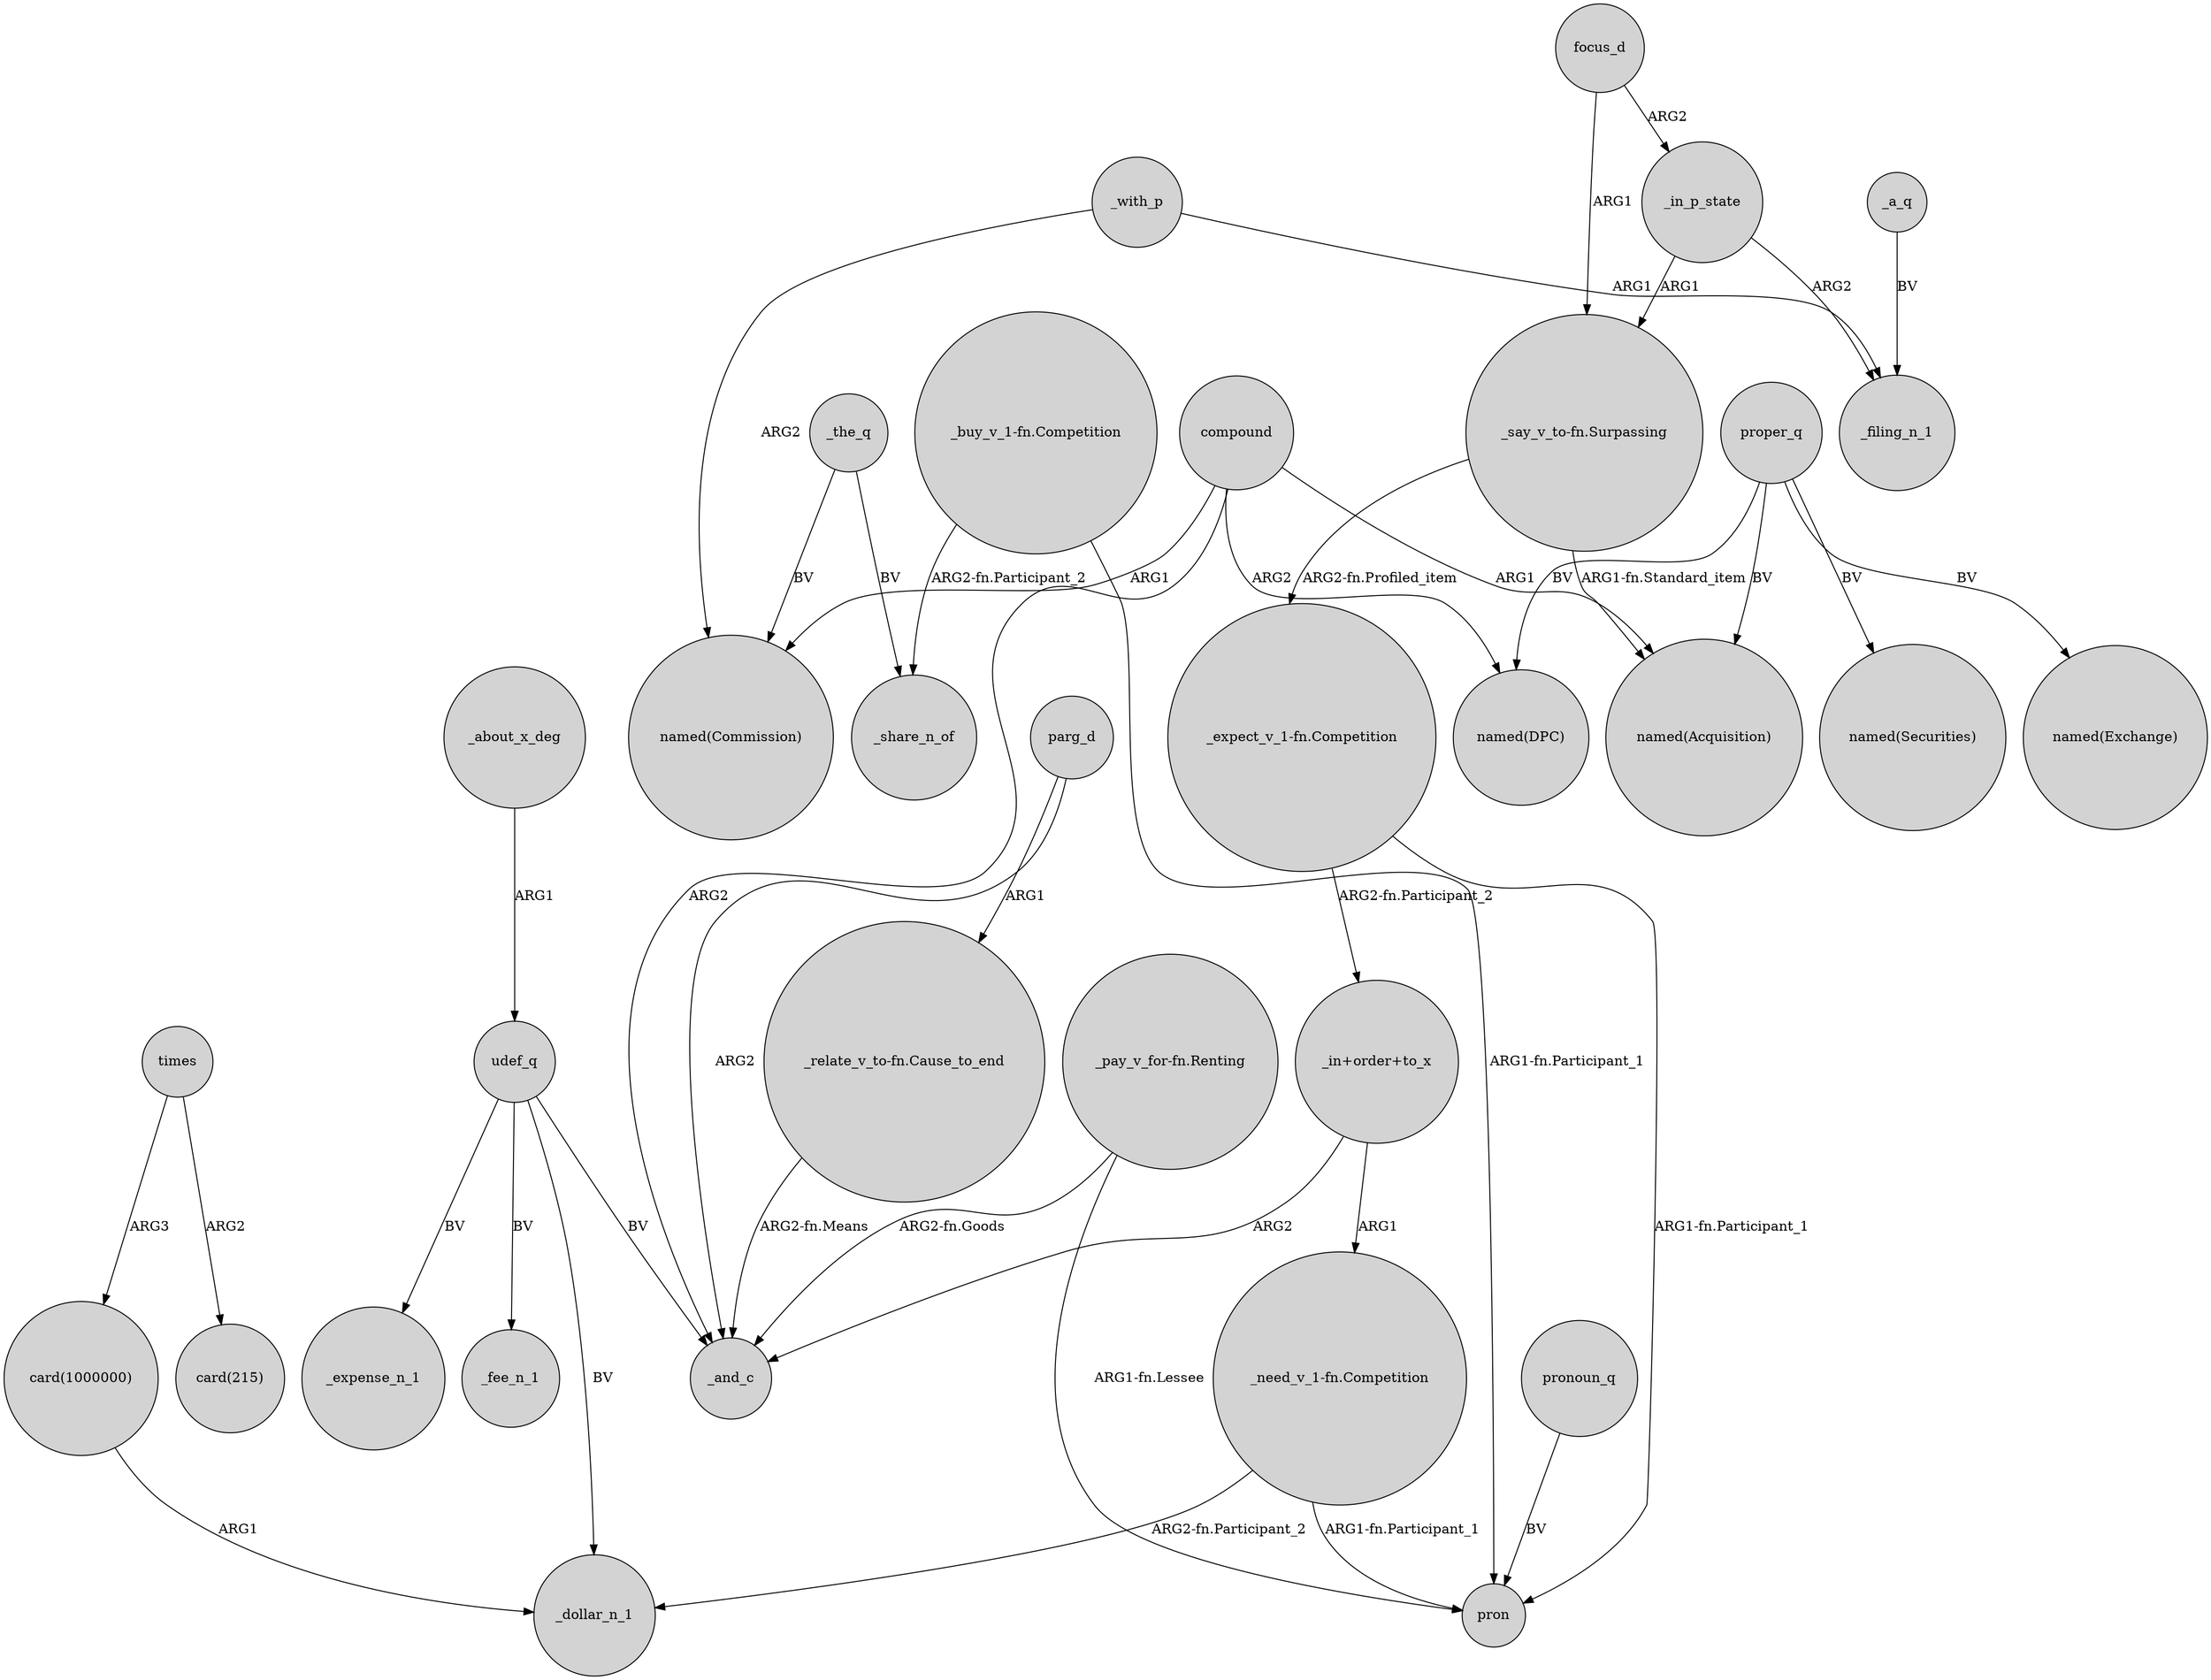 digraph {
	node [shape=circle style=filled]
	"_buy_v_1-fn.Competition" -> _share_n_of [label="ARG2-fn.Participant_2"]
	focus_d -> _in_p_state [label=ARG2]
	udef_q -> _fee_n_1 [label=BV]
	"_pay_v_for-fn.Renting" -> pron [label="ARG1-fn.Lessee"]
	compound -> "named(Commission)" [label=ARG1]
	proper_q -> "named(Securities)" [label=BV]
	_the_q -> _share_n_of [label=BV]
	times -> "card(1000000)" [label=ARG3]
	"_expect_v_1-fn.Competition" -> "_in+order+to_x" [label="ARG2-fn.Participant_2"]
	udef_q -> _and_c [label=BV]
	"_buy_v_1-fn.Competition" -> pron [label="ARG1-fn.Participant_1"]
	proper_q -> "named(Exchange)" [label=BV]
	"_say_v_to-fn.Surpassing" -> "_expect_v_1-fn.Competition" [label="ARG2-fn.Profiled_item"]
	_a_q -> _filing_n_1 [label=BV]
	compound -> _and_c [label=ARG2]
	"_need_v_1-fn.Competition" -> _dollar_n_1 [label="ARG2-fn.Participant_2"]
	compound -> "named(DPC)" [label=ARG2]
	"_need_v_1-fn.Competition" -> pron [label="ARG1-fn.Participant_1"]
	_about_x_deg -> udef_q [label=ARG1]
	_the_q -> "named(Commission)" [label=BV]
	pronoun_q -> pron [label=BV]
	"_expect_v_1-fn.Competition" -> pron [label="ARG1-fn.Participant_1"]
	"_say_v_to-fn.Surpassing" -> "named(Acquisition)" [label="ARG1-fn.Standard_item"]
	proper_q -> "named(DPC)" [label=BV]
	parg_d -> "_relate_v_to-fn.Cause_to_end" [label=ARG1]
	_with_p -> "named(Commission)" [label=ARG2]
	"_relate_v_to-fn.Cause_to_end" -> _and_c [label="ARG2-fn.Means"]
	udef_q -> _dollar_n_1 [label=BV]
	compound -> "named(Acquisition)" [label=ARG1]
	"card(1000000)" -> _dollar_n_1 [label=ARG1]
	"_in+order+to_x" -> _and_c [label=ARG2]
	_in_p_state -> "_say_v_to-fn.Surpassing" [label=ARG1]
	times -> "card(215)" [label=ARG2]
	parg_d -> _and_c [label=ARG2]
	udef_q -> _expense_n_1 [label=BV]
	_with_p -> _filing_n_1 [label=ARG1]
	_in_p_state -> _filing_n_1 [label=ARG2]
	focus_d -> "_say_v_to-fn.Surpassing" [label=ARG1]
	proper_q -> "named(Acquisition)" [label=BV]
	"_pay_v_for-fn.Renting" -> _and_c [label="ARG2-fn.Goods"]
	"_in+order+to_x" -> "_need_v_1-fn.Competition" [label=ARG1]
}
